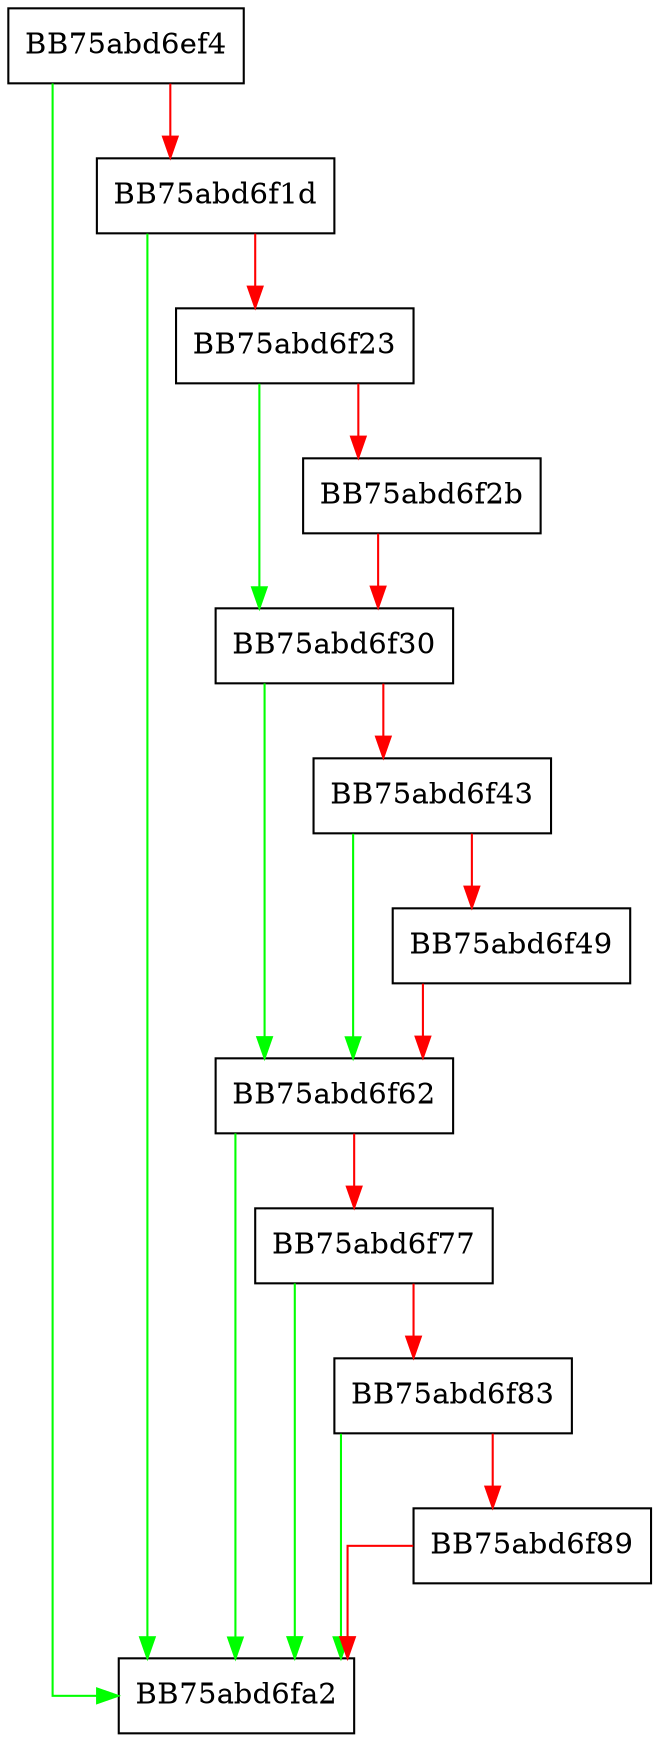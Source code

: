 digraph SMSEnableSyncNotifOnProcessStart {
  node [shape="box"];
  graph [splines=ortho];
  BB75abd6ef4 -> BB75abd6fa2 [color="green"];
  BB75abd6ef4 -> BB75abd6f1d [color="red"];
  BB75abd6f1d -> BB75abd6fa2 [color="green"];
  BB75abd6f1d -> BB75abd6f23 [color="red"];
  BB75abd6f23 -> BB75abd6f30 [color="green"];
  BB75abd6f23 -> BB75abd6f2b [color="red"];
  BB75abd6f2b -> BB75abd6f30 [color="red"];
  BB75abd6f30 -> BB75abd6f62 [color="green"];
  BB75abd6f30 -> BB75abd6f43 [color="red"];
  BB75abd6f43 -> BB75abd6f62 [color="green"];
  BB75abd6f43 -> BB75abd6f49 [color="red"];
  BB75abd6f49 -> BB75abd6f62 [color="red"];
  BB75abd6f62 -> BB75abd6fa2 [color="green"];
  BB75abd6f62 -> BB75abd6f77 [color="red"];
  BB75abd6f77 -> BB75abd6fa2 [color="green"];
  BB75abd6f77 -> BB75abd6f83 [color="red"];
  BB75abd6f83 -> BB75abd6fa2 [color="green"];
  BB75abd6f83 -> BB75abd6f89 [color="red"];
  BB75abd6f89 -> BB75abd6fa2 [color="red"];
}